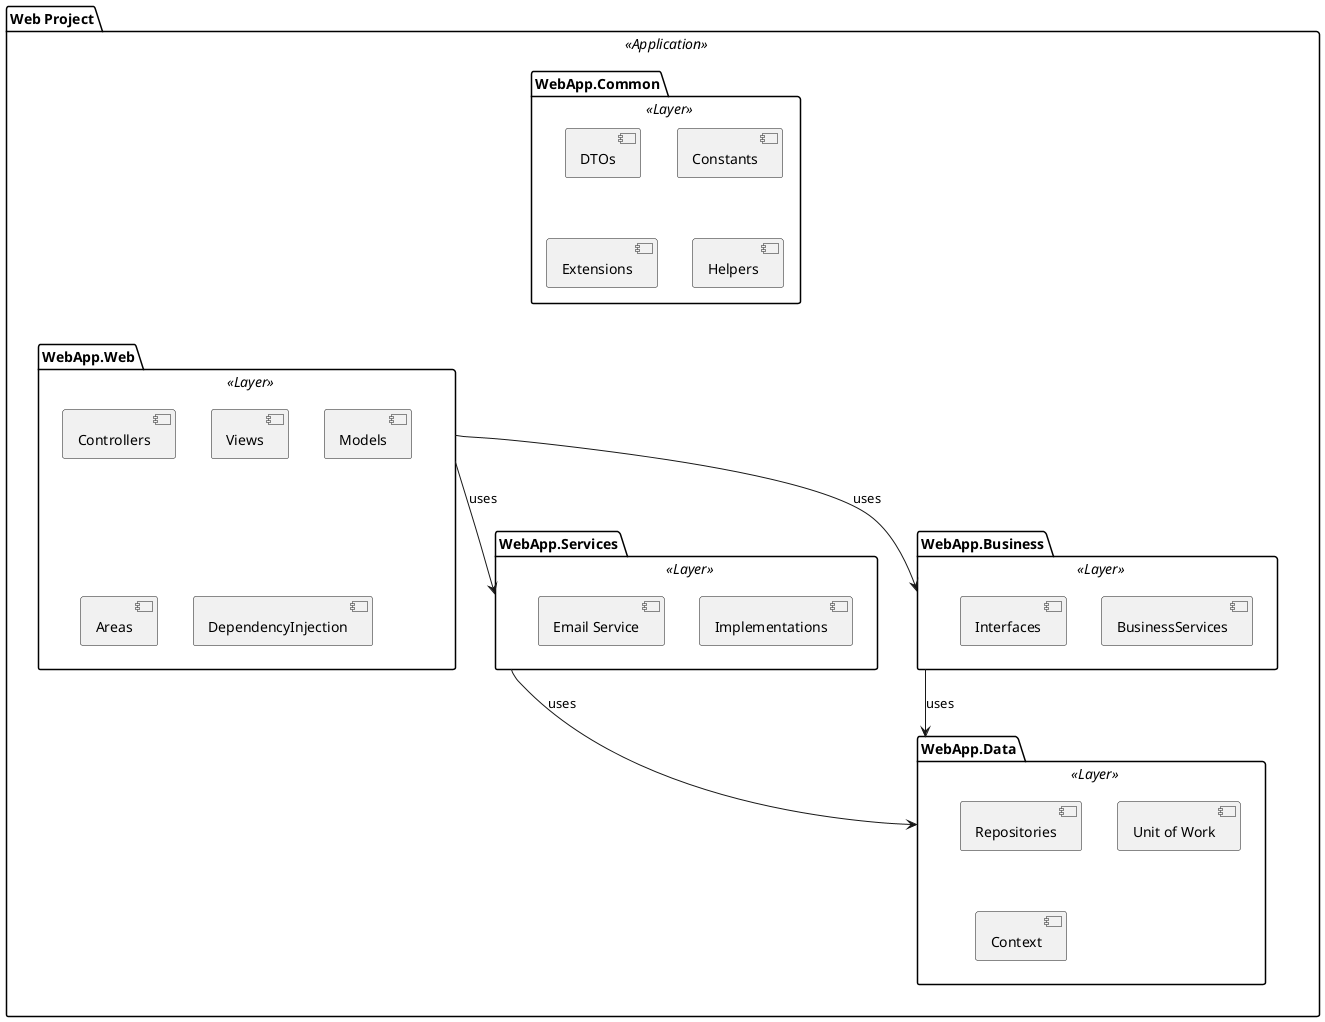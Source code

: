 @startuml architecture

' Defined packages
package "Web Project" <<Application>> {    
    [WebApp.Common]
    [WebApp.Data]
    [WebApp.Services]
    [WebApp.Business]
    [WebApp.Web]
}

package "WebApp.Web" <<Layer>> {
    [Controllers]
    [Views]
    [Models]
    [Areas]
    [DependencyInjection]
}

package "WebApp.Business" <<Layer>> {
    [BusinessServices]
    [Interfaces]
}

package "WebApp.Data" <<Layer>> {
    [Repositories]  
    [Unit of Work]  
    [Context]
}

package "WebApp.Common" <<Layer>> {
    [DTOs]
    [Constants]
    [Extensions]
    [Helpers]
    [Models]
}

package "WebApp.Services" <<Layer>> {
    [Interfaces]
    [Implementations]
    [Email Service]
}

' Dependency between packages
WebApp.Web --> WebApp.Business : uses
WebApp.Web --> WebApp.Services : uses
WebApp.Business --> WebApp.Data : uses
WebApp.Services --> WebApp.Data : uses

@enduml